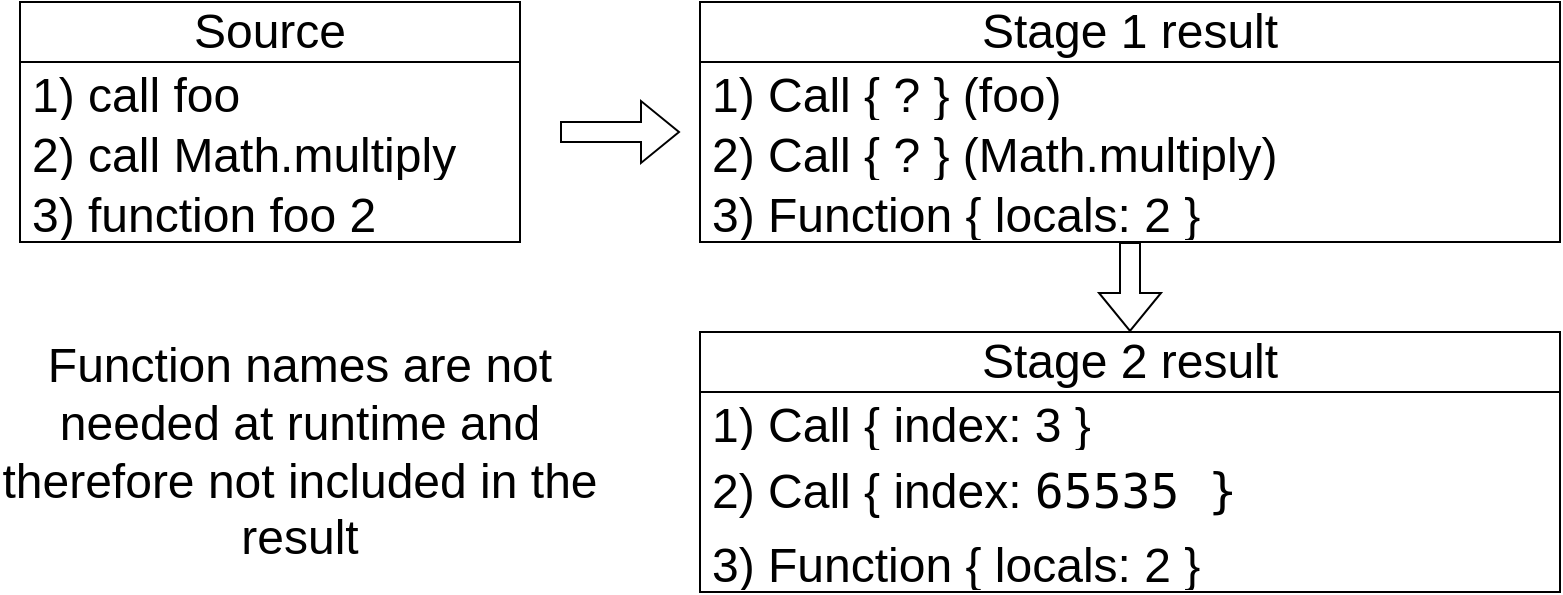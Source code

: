 <mxfile version="20.6.2" type="device"><diagram id="jKDSAwg8eIiu5IPHo9aq" name="Page-1"><mxGraphModel dx="1231" dy="1148" grid="1" gridSize="10" guides="1" tooltips="1" connect="1" arrows="1" fold="1" page="1" pageScale="1" pageWidth="1100" pageHeight="850" math="0" shadow="0"><root><mxCell id="0"/><mxCell id="1" parent="0"/><mxCell id="gY2PyyJEdGkPNr-MhRGa-1" value="Source" style="swimlane;fontStyle=0;childLayout=stackLayout;horizontal=1;startSize=30;horizontalStack=0;resizeParent=1;resizeParentMax=0;resizeLast=0;collapsible=1;marginBottom=0;whiteSpace=wrap;html=1;fontSize=24;" vertex="1" parent="1"><mxGeometry x="40" y="135" width="250" height="120" as="geometry"/></mxCell><mxCell id="gY2PyyJEdGkPNr-MhRGa-2" value="1) call foo" style="text;strokeColor=none;fillColor=none;align=left;verticalAlign=middle;spacingLeft=4;spacingRight=4;overflow=hidden;points=[[0,0.5],[1,0.5]];portConstraint=eastwest;rotatable=0;whiteSpace=wrap;html=1;fontSize=24;" vertex="1" parent="gY2PyyJEdGkPNr-MhRGa-1"><mxGeometry y="30" width="250" height="30" as="geometry"/></mxCell><mxCell id="gY2PyyJEdGkPNr-MhRGa-3" value="2) call Math.multiply" style="text;strokeColor=none;fillColor=none;align=left;verticalAlign=middle;spacingLeft=4;spacingRight=4;overflow=hidden;points=[[0,0.5],[1,0.5]];portConstraint=eastwest;rotatable=0;whiteSpace=wrap;html=1;fontSize=24;" vertex="1" parent="gY2PyyJEdGkPNr-MhRGa-1"><mxGeometry y="60" width="250" height="30" as="geometry"/></mxCell><mxCell id="gY2PyyJEdGkPNr-MhRGa-4" value="3) function foo 2" style="text;strokeColor=none;fillColor=none;align=left;verticalAlign=middle;spacingLeft=4;spacingRight=4;overflow=hidden;points=[[0,0.5],[1,0.5]];portConstraint=eastwest;rotatable=0;whiteSpace=wrap;html=1;fontSize=24;" vertex="1" parent="gY2PyyJEdGkPNr-MhRGa-1"><mxGeometry y="90" width="250" height="30" as="geometry"/></mxCell><mxCell id="gY2PyyJEdGkPNr-MhRGa-5" value="Stage 1 result" style="swimlane;fontStyle=0;childLayout=stackLayout;horizontal=1;startSize=30;horizontalStack=0;resizeParent=1;resizeParentMax=0;resizeLast=0;collapsible=1;marginBottom=0;whiteSpace=wrap;html=1;fontSize=24;" vertex="1" parent="1"><mxGeometry x="380" y="135" width="430" height="120" as="geometry"/></mxCell><mxCell id="gY2PyyJEdGkPNr-MhRGa-6" value="1) Call { ? } (foo)" style="text;strokeColor=none;fillColor=none;align=left;verticalAlign=middle;spacingLeft=4;spacingRight=4;overflow=hidden;points=[[0,0.5],[1,0.5]];portConstraint=eastwest;rotatable=0;whiteSpace=wrap;html=1;fontSize=24;" vertex="1" parent="gY2PyyJEdGkPNr-MhRGa-5"><mxGeometry y="30" width="430" height="30" as="geometry"/></mxCell><mxCell id="gY2PyyJEdGkPNr-MhRGa-7" value="2) Call { ? } (Math.multiply)" style="text;strokeColor=none;fillColor=none;align=left;verticalAlign=middle;spacingLeft=4;spacingRight=4;overflow=hidden;points=[[0,0.5],[1,0.5]];portConstraint=eastwest;rotatable=0;whiteSpace=wrap;html=1;fontSize=24;" vertex="1" parent="gY2PyyJEdGkPNr-MhRGa-5"><mxGeometry y="60" width="430" height="30" as="geometry"/></mxCell><mxCell id="gY2PyyJEdGkPNr-MhRGa-14" value="3) Function { locals: 2 }" style="text;strokeColor=none;fillColor=none;align=left;verticalAlign=middle;spacingLeft=4;spacingRight=4;overflow=hidden;points=[[0,0.5],[1,0.5]];portConstraint=eastwest;rotatable=0;whiteSpace=wrap;html=1;fontSize=24;" vertex="1" parent="gY2PyyJEdGkPNr-MhRGa-5"><mxGeometry y="90" width="430" height="30" as="geometry"/></mxCell><mxCell id="gY2PyyJEdGkPNr-MhRGa-9" value="Stage 2 result" style="swimlane;fontStyle=0;childLayout=stackLayout;horizontal=1;startSize=30;horizontalStack=0;resizeParent=1;resizeParentMax=0;resizeLast=0;collapsible=1;marginBottom=0;whiteSpace=wrap;html=1;fontSize=24;" vertex="1" parent="1"><mxGeometry x="380" y="300" width="430" height="130" as="geometry"/></mxCell><mxCell id="gY2PyyJEdGkPNr-MhRGa-10" value="1) Call { index: 3 }" style="text;strokeColor=none;fillColor=none;align=left;verticalAlign=middle;spacingLeft=4;spacingRight=4;overflow=hidden;points=[[0,0.5],[1,0.5]];portConstraint=eastwest;rotatable=0;whiteSpace=wrap;html=1;fontSize=24;" vertex="1" parent="gY2PyyJEdGkPNr-MhRGa-9"><mxGeometry y="30" width="430" height="30" as="geometry"/></mxCell><mxCell id="gY2PyyJEdGkPNr-MhRGa-11" value="2) Call { index: &lt;code&gt;65535 }&lt;br&gt;&lt;/code&gt;" style="text;strokeColor=none;fillColor=none;align=left;verticalAlign=middle;spacingLeft=4;spacingRight=4;overflow=hidden;points=[[0,0.5],[1,0.5]];portConstraint=eastwest;rotatable=0;whiteSpace=wrap;html=1;fontSize=24;" vertex="1" parent="gY2PyyJEdGkPNr-MhRGa-9"><mxGeometry y="60" width="430" height="40" as="geometry"/></mxCell><mxCell id="gY2PyyJEdGkPNr-MhRGa-15" value="3) Function { locals: 2 }" style="text;strokeColor=none;fillColor=none;align=left;verticalAlign=middle;spacingLeft=4;spacingRight=4;overflow=hidden;points=[[0,0.5],[1,0.5]];portConstraint=eastwest;rotatable=0;whiteSpace=wrap;html=1;fontSize=24;" vertex="1" parent="gY2PyyJEdGkPNr-MhRGa-9"><mxGeometry y="100" width="430" height="30" as="geometry"/></mxCell><mxCell id="gY2PyyJEdGkPNr-MhRGa-17" value="" style="shape=flexArrow;endArrow=classic;html=1;rounded=0;fontSize=24;entryX=0.5;entryY=0;entryDx=0;entryDy=0;exitX=0.5;exitY=1;exitDx=0;exitDy=0;" edge="1" parent="1" source="gY2PyyJEdGkPNr-MhRGa-5" target="gY2PyyJEdGkPNr-MhRGa-9"><mxGeometry width="50" height="50" relative="1" as="geometry"><mxPoint x="595" y="270" as="sourcePoint"/><mxPoint x="440" y="490" as="targetPoint"/></mxGeometry></mxCell><mxCell id="gY2PyyJEdGkPNr-MhRGa-19" value="Function names are not needed at runtime and therefore not included in the result" style="text;html=1;strokeColor=none;fillColor=none;align=center;verticalAlign=middle;whiteSpace=wrap;rounded=0;fontSize=24;" vertex="1" parent="1"><mxGeometry x="30" y="305" width="300" height="110" as="geometry"/></mxCell><mxCell id="gY2PyyJEdGkPNr-MhRGa-20" value="" style="shape=flexArrow;endArrow=classic;html=1;rounded=0;fontSize=24;" edge="1" parent="1"><mxGeometry width="50" height="50" relative="1" as="geometry"><mxPoint x="310" y="200" as="sourcePoint"/><mxPoint x="370" y="200" as="targetPoint"/></mxGeometry></mxCell></root></mxGraphModel></diagram></mxfile>